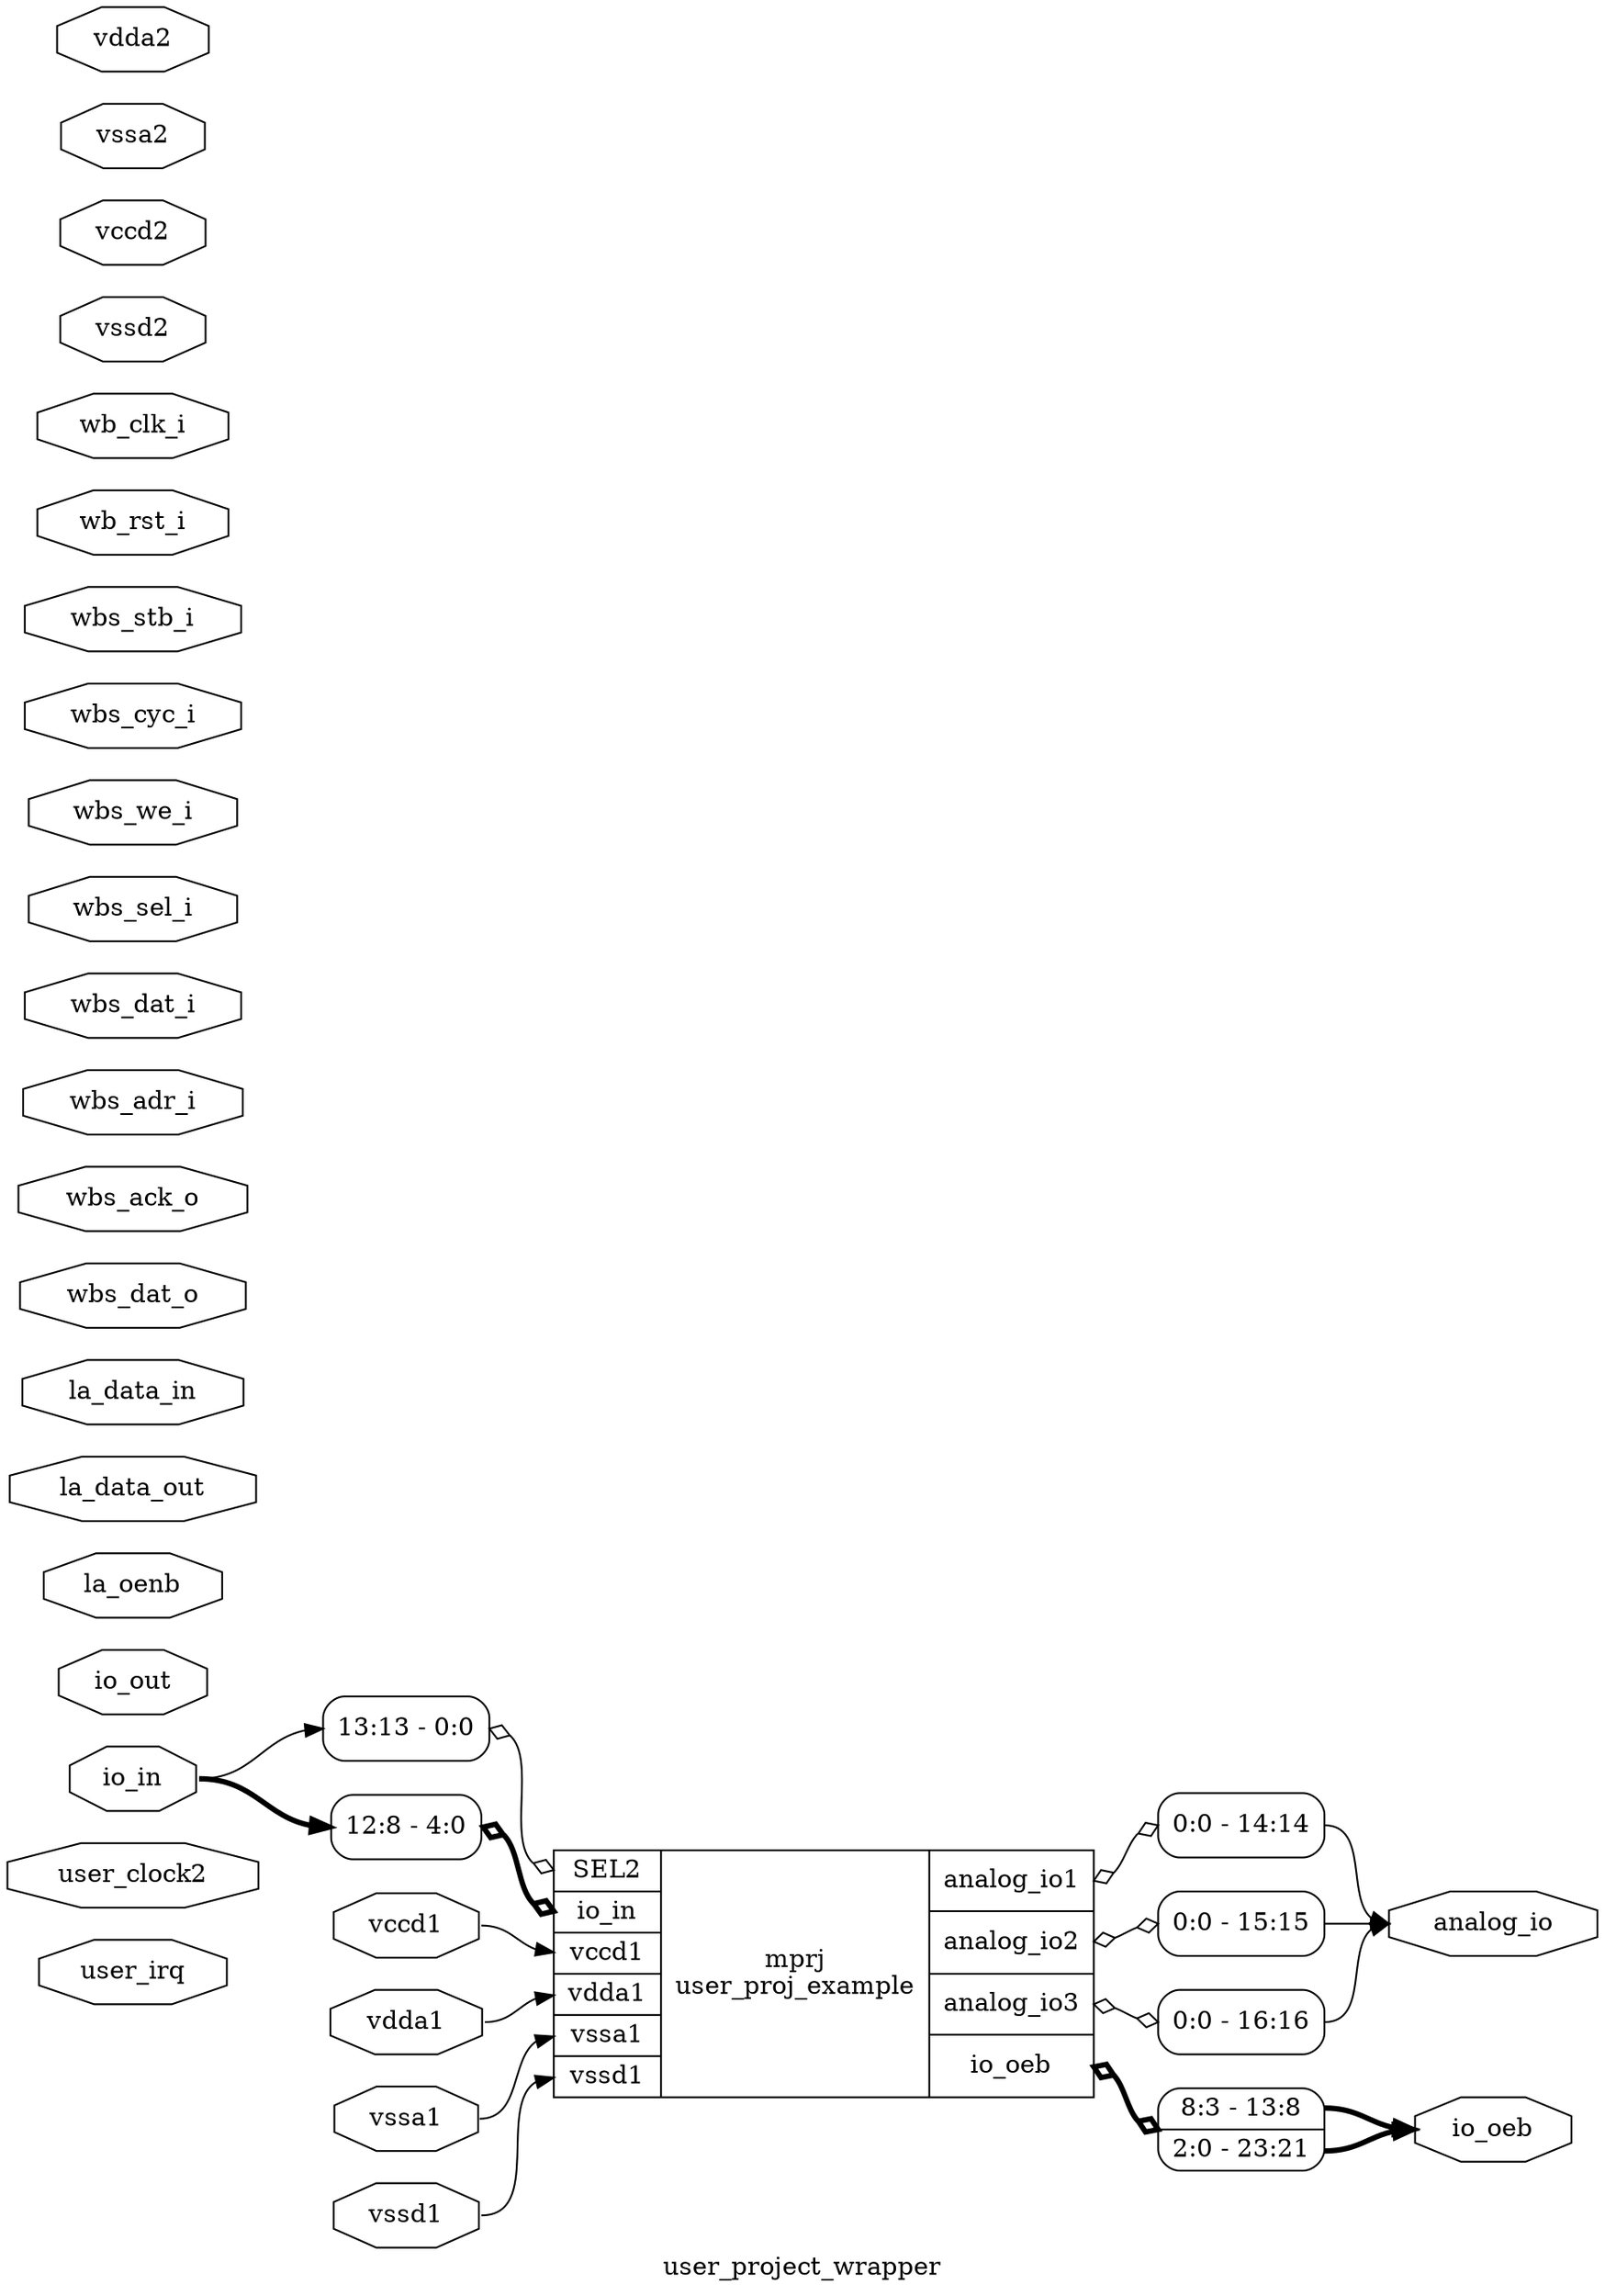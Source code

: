 digraph "user_project_wrapper" {
label="user_project_wrapper";
rankdir="LR";
remincross=true;
n1 [ shape=octagon, label="user_irq", color="black", fontcolor="black" ];
n2 [ shape=octagon, label="user_clock2", color="black", fontcolor="black" ];
n3 [ shape=octagon, label="analog_io", color="black", fontcolor="black" ];
n4 [ shape=octagon, label="io_oeb", color="black", fontcolor="black" ];
n5 [ shape=octagon, label="io_out", color="black", fontcolor="black" ];
n6 [ shape=octagon, label="io_in", color="black", fontcolor="black" ];
n7 [ shape=octagon, label="la_oenb", color="black", fontcolor="black" ];
n8 [ shape=octagon, label="la_data_out", color="black", fontcolor="black" ];
n9 [ shape=octagon, label="la_data_in", color="black", fontcolor="black" ];
n10 [ shape=octagon, label="wbs_dat_o", color="black", fontcolor="black" ];
n11 [ shape=octagon, label="wbs_ack_o", color="black", fontcolor="black" ];
n12 [ shape=octagon, label="wbs_adr_i", color="black", fontcolor="black" ];
n13 [ shape=octagon, label="wbs_dat_i", color="black", fontcolor="black" ];
n14 [ shape=octagon, label="wbs_sel_i", color="black", fontcolor="black" ];
n15 [ shape=octagon, label="wbs_we_i", color="black", fontcolor="black" ];
n16 [ shape=octagon, label="wbs_cyc_i", color="black", fontcolor="black" ];
n17 [ shape=octagon, label="wbs_stb_i", color="black", fontcolor="black" ];
n18 [ shape=octagon, label="wb_rst_i", color="black", fontcolor="black" ];
n19 [ shape=octagon, label="wb_clk_i", color="black", fontcolor="black" ];
n20 [ shape=octagon, label="vssd2", color="black", fontcolor="black" ];
n21 [ shape=octagon, label="vssd1", color="black", fontcolor="black" ];
n22 [ shape=octagon, label="vccd2", color="black", fontcolor="black" ];
n23 [ shape=octagon, label="vccd1", color="black", fontcolor="black" ];
n24 [ shape=octagon, label="vssa2", color="black", fontcolor="black" ];
n25 [ shape=octagon, label="vssa1", color="black", fontcolor="black" ];
n26 [ shape=octagon, label="vdda2", color="black", fontcolor="black" ];
n27 [ shape=octagon, label="vdda1", color="black", fontcolor="black" ];
c32 [ shape=record, label="{{<p28> SEL2|<p6> io_in|<p23> vccd1|<p27> vdda1|<p25> vssa1|<p21> vssd1}|mprj\nuser_proj_example|{<p29> analog_io1|<p30> analog_io2|<p31> analog_io3|<p4> io_oeb}}",  ];
x0 [ shape=record, style=rounded, label="<s0> 0:0 - 16:16 ", color="black", fontcolor="black" ];
c32:p31:e -> x0:w [arrowhead=odiamond, arrowtail=odiamond, dir=both, color="black", fontcolor="black", label=""];
x1 [ shape=record, style=rounded, label="<s0> 0:0 - 15:15 ", color="black", fontcolor="black" ];
c32:p30:e -> x1:w [arrowhead=odiamond, arrowtail=odiamond, dir=both, color="black", fontcolor="black", label=""];
x2 [ shape=record, style=rounded, label="<s0> 0:0 - 14:14 ", color="black", fontcolor="black" ];
c32:p29:e -> x2:w [arrowhead=odiamond, arrowtail=odiamond, dir=both, color="black", fontcolor="black", label=""];
x3 [ shape=record, style=rounded, label="<s0> 13:13 - 0:0 ", color="black", fontcolor="black" ];
x3:e -> c32:p28:w [arrowhead=odiamond, arrowtail=odiamond, dir=both, color="black", fontcolor="black", label=""];
x4 [ shape=record, style=rounded, label="<s0> 12:8 - 4:0 ", color="black", fontcolor="black" ];
x4:e -> c32:p6:w [arrowhead=odiamond, arrowtail=odiamond, dir=both, color="black", fontcolor="black", style="setlinewidth(3)", label=""];
x5 [ shape=record, style=rounded, label="<s1> 8:3 - 13:8 |<s0> 2:0 - 23:21 ", color="black", fontcolor="black" ];
c32:p4:e -> x5:w [arrowhead=odiamond, arrowtail=odiamond, dir=both, color="black", fontcolor="black", style="setlinewidth(3)", label=""];
n21:e -> c32:p21:w [color="black", fontcolor="black", label=""];
n23:e -> c32:p23:w [color="black", fontcolor="black", label=""];
n25:e -> c32:p25:w [color="black", fontcolor="black", label=""];
n27:e -> c32:p27:w [color="black", fontcolor="black", label=""];
x0:s0:e -> n3:w [color="black", fontcolor="black", label=""];
x1:s0:e -> n3:w [color="black", fontcolor="black", label=""];
x2:s0:e -> n3:w [color="black", fontcolor="black", label=""];
x5:s0:e -> n4:w [color="black", fontcolor="black", style="setlinewidth(3)", label=""];
x5:s1:e -> n4:w [color="black", fontcolor="black", style="setlinewidth(3)", label=""];
n6:e -> x3:s0:w [color="black", fontcolor="black", label=""];
n6:e -> x4:s0:w [color="black", fontcolor="black", style="setlinewidth(3)", label=""];
}
